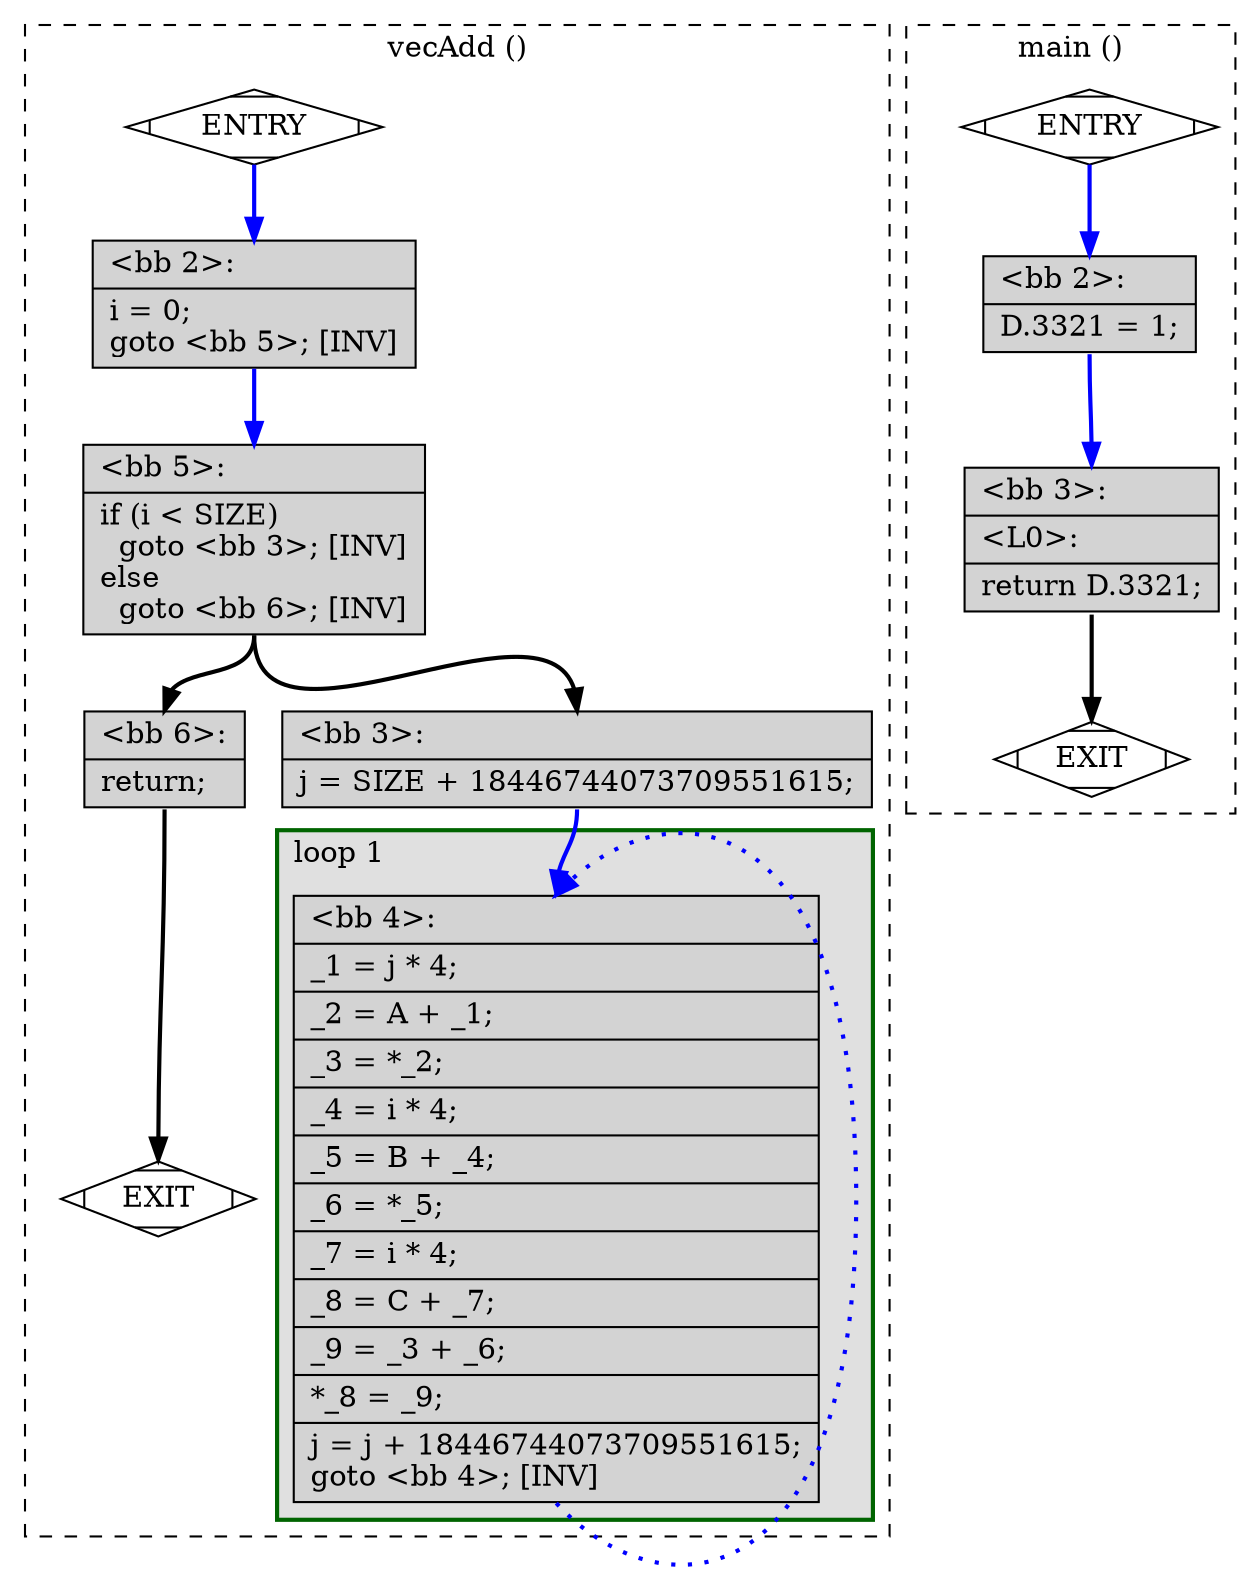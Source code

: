 digraph "out.o-basicVecAdd.c.017t.ompexp" {
overlap=false;
subgraph "cluster_vecAdd" {
	style="dashed";
	color="black";
	label="vecAdd ()";
	subgraph cluster_15_1 {
	style="filled";
	color="darkgreen";
	fillcolor="grey88";
	label="loop 1";
	labeljust=l;
	penwidth=2;
	fn_15_basic_block_4 [shape=record,style=filled,fillcolor=lightgrey,label="{\<bb\ 4\>:\l\
|_1\ =\ j\ *\ 4;\l\
|_2\ =\ A\ +\ _1;\l\
|_3\ =\ *_2;\l\
|_4\ =\ i\ *\ 4;\l\
|_5\ =\ B\ +\ _4;\l\
|_6\ =\ *_5;\l\
|_7\ =\ i\ *\ 4;\l\
|_8\ =\ C\ +\ _7;\l\
|_9\ =\ _3\ +\ _6;\l\
|*_8\ =\ _9;\l\
|j\ =\ j\ +\ 18446744073709551615;\l\
goto\ \<bb\ 4\>;\ [INV]\l\
}"];

	}
	fn_15_basic_block_0 [shape=Mdiamond,style=filled,fillcolor=white,label="ENTRY"];

	fn_15_basic_block_1 [shape=Mdiamond,style=filled,fillcolor=white,label="EXIT"];

	fn_15_basic_block_2 [shape=record,style=filled,fillcolor=lightgrey,label="{\<bb\ 2\>:\l\
|i\ =\ 0;\l\
goto\ \<bb\ 5\>;\ [INV]\l\
}"];

	fn_15_basic_block_3 [shape=record,style=filled,fillcolor=lightgrey,label="{\<bb\ 3\>:\l\
|j\ =\ SIZE\ +\ 18446744073709551615;\l\
}"];

	fn_15_basic_block_5 [shape=record,style=filled,fillcolor=lightgrey,label="{\<bb\ 5\>:\l\
|if\ (i\ \<\ SIZE)\l\
\ \ goto\ \<bb\ 3\>;\ [INV]\l\
else\l\
\ \ goto\ \<bb\ 6\>;\ [INV]\l\
}"];

	fn_15_basic_block_6 [shape=record,style=filled,fillcolor=lightgrey,label="{\<bb\ 6\>:\l\
|return;\l\
}"];

	fn_15_basic_block_0:s -> fn_15_basic_block_2:n [style="solid,bold",color=blue,weight=100,constraint=true];
	fn_15_basic_block_2:s -> fn_15_basic_block_5:n [style="solid,bold",color=blue,weight=100,constraint=true];
	fn_15_basic_block_3:s -> fn_15_basic_block_4:n [style="solid,bold",color=blue,weight=100,constraint=true];
	fn_15_basic_block_4:s -> fn_15_basic_block_4:n [style="dotted,bold",color=blue,weight=10,constraint=false];
	fn_15_basic_block_5:s -> fn_15_basic_block_3:n [style="solid,bold",color=black,weight=10,constraint=true];
	fn_15_basic_block_5:s -> fn_15_basic_block_6:n [style="solid,bold",color=black,weight=10,constraint=true];
	fn_15_basic_block_6:s -> fn_15_basic_block_1:n [style="solid,bold",color=black,weight=10,constraint=true];
	fn_15_basic_block_0:s -> fn_15_basic_block_1:n [style="invis",constraint=true];
}
subgraph "cluster_main" {
	style="dashed";
	color="black";
	label="main ()";
	fn_16_basic_block_0 [shape=Mdiamond,style=filled,fillcolor=white,label="ENTRY"];

	fn_16_basic_block_1 [shape=Mdiamond,style=filled,fillcolor=white,label="EXIT"];

	fn_16_basic_block_2 [shape=record,style=filled,fillcolor=lightgrey,label="{\<bb\ 2\>:\l\
|D.3321\ =\ 1;\l\
}"];

	fn_16_basic_block_3 [shape=record,style=filled,fillcolor=lightgrey,label="{\<bb\ 3\>:\l\
|\<L0\>:\l\
|return\ D.3321;\l\
}"];

	fn_16_basic_block_0:s -> fn_16_basic_block_2:n [style="solid,bold",color=blue,weight=100,constraint=true];
	fn_16_basic_block_2:s -> fn_16_basic_block_3:n [style="solid,bold",color=blue,weight=100,constraint=true];
	fn_16_basic_block_3:s -> fn_16_basic_block_1:n [style="solid,bold",color=black,weight=10,constraint=true];
	fn_16_basic_block_0:s -> fn_16_basic_block_1:n [style="invis",constraint=true];
}
}
